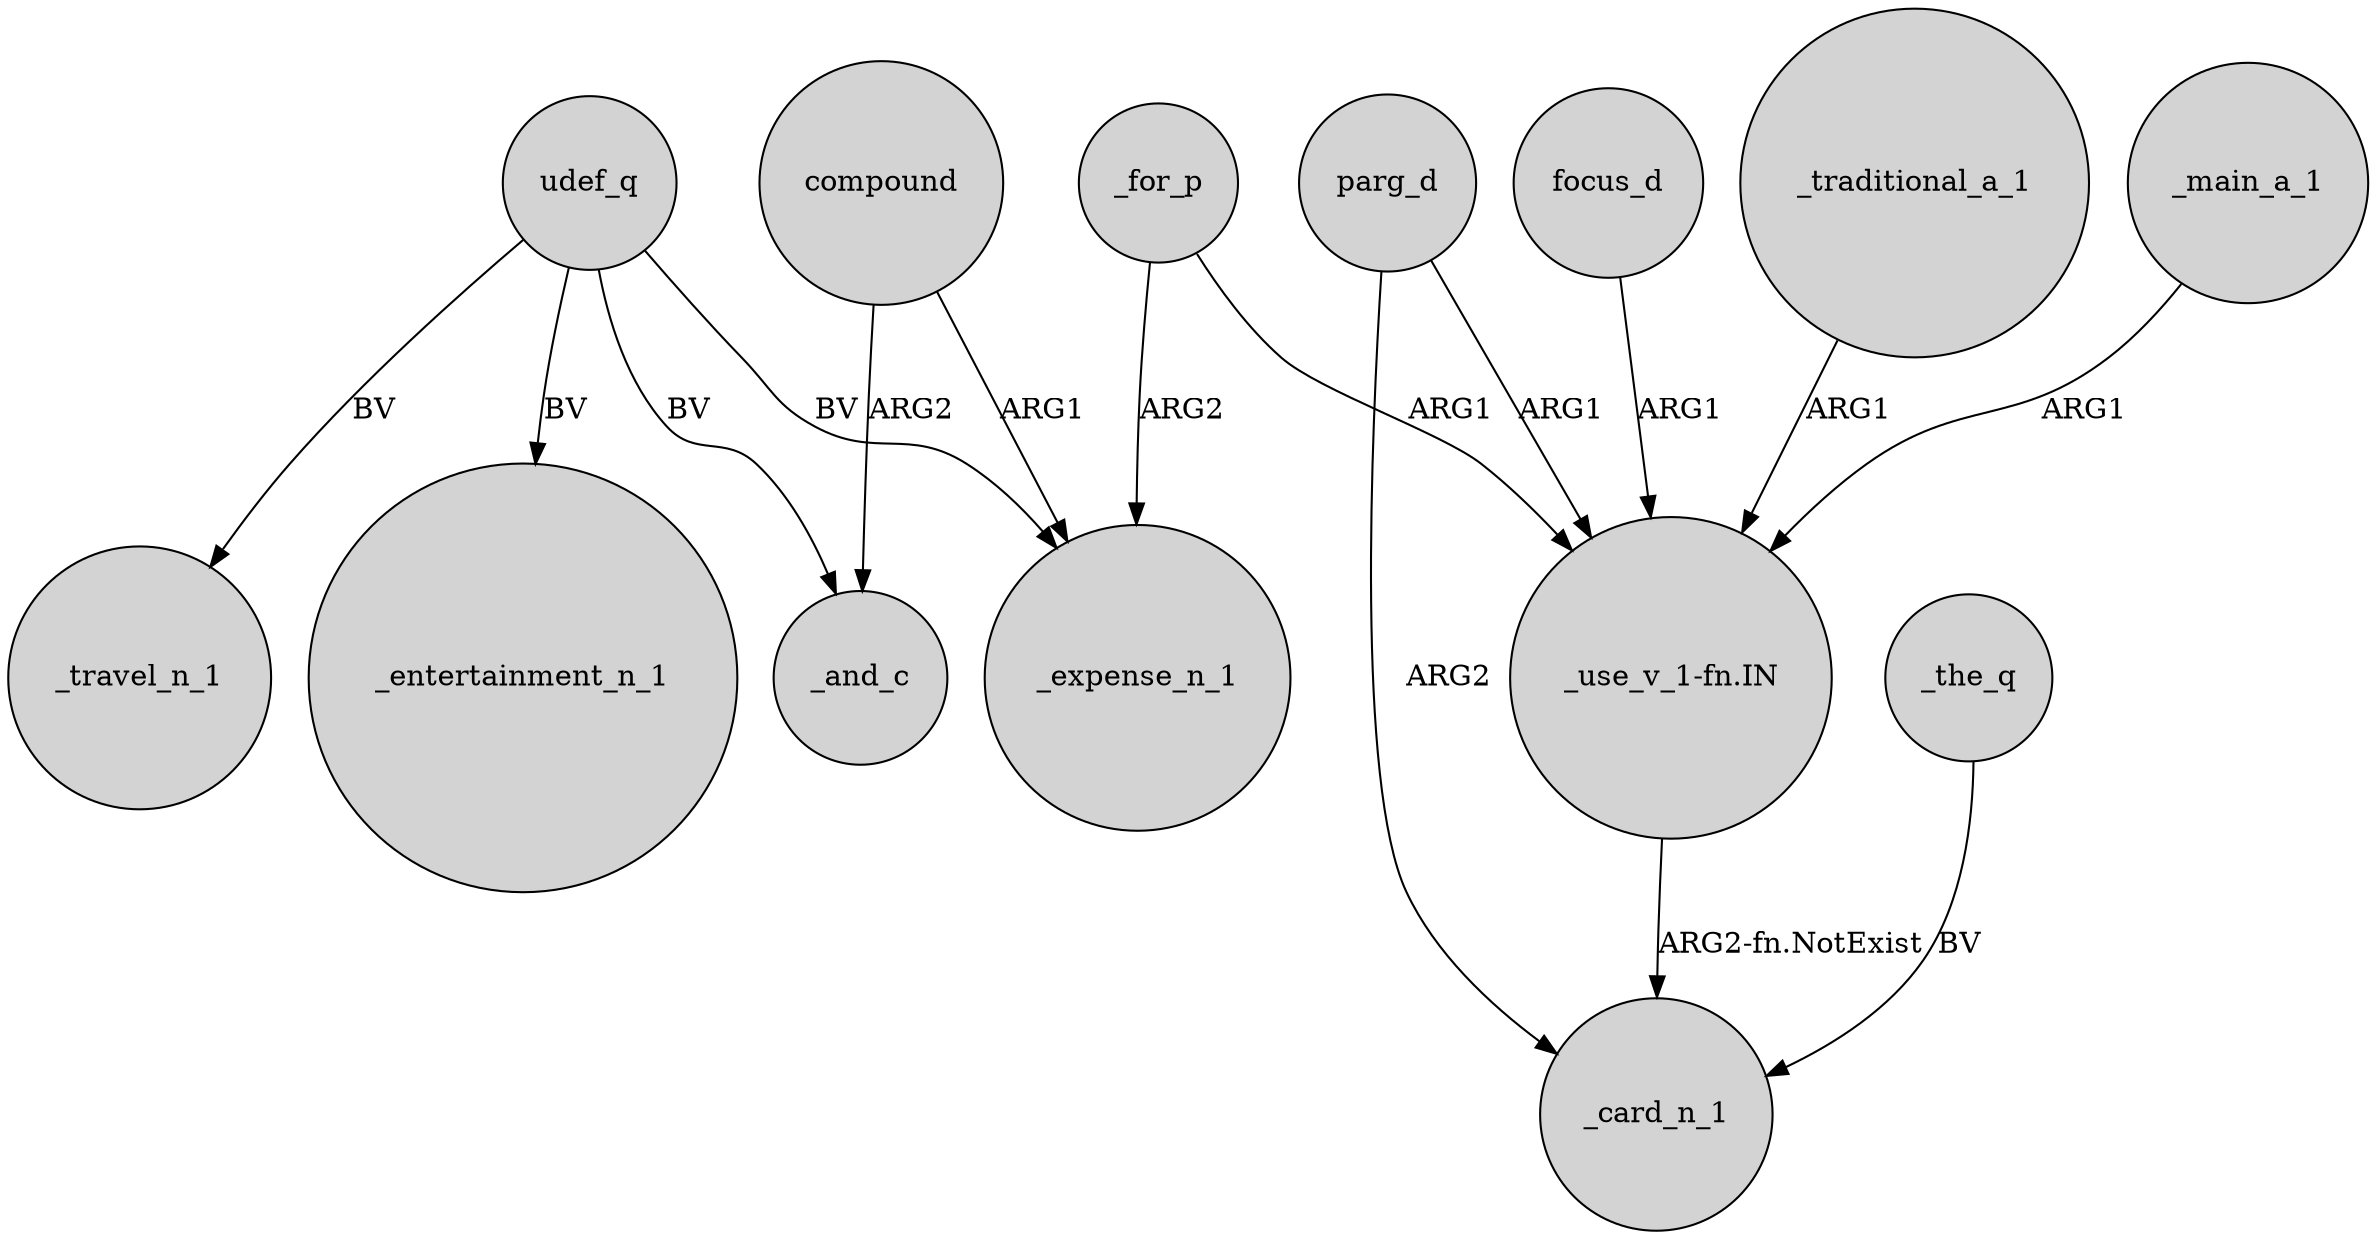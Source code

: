 digraph {
	node [shape=circle style=filled]
	udef_q -> _expense_n_1 [label=BV]
	compound -> _and_c [label=ARG2]
	udef_q -> _travel_n_1 [label=BV]
	_for_p -> "_use_v_1-fn.IN" [label=ARG1]
	udef_q -> _entertainment_n_1 [label=BV]
	parg_d -> "_use_v_1-fn.IN" [label=ARG1]
	focus_d -> "_use_v_1-fn.IN" [label=ARG1]
	compound -> _expense_n_1 [label=ARG1]
	_traditional_a_1 -> "_use_v_1-fn.IN" [label=ARG1]
	parg_d -> _card_n_1 [label=ARG2]
	_for_p -> _expense_n_1 [label=ARG2]
	_the_q -> _card_n_1 [label=BV]
	udef_q -> _and_c [label=BV]
	"_use_v_1-fn.IN" -> _card_n_1 [label="ARG2-fn.NotExist"]
	_main_a_1 -> "_use_v_1-fn.IN" [label=ARG1]
}
